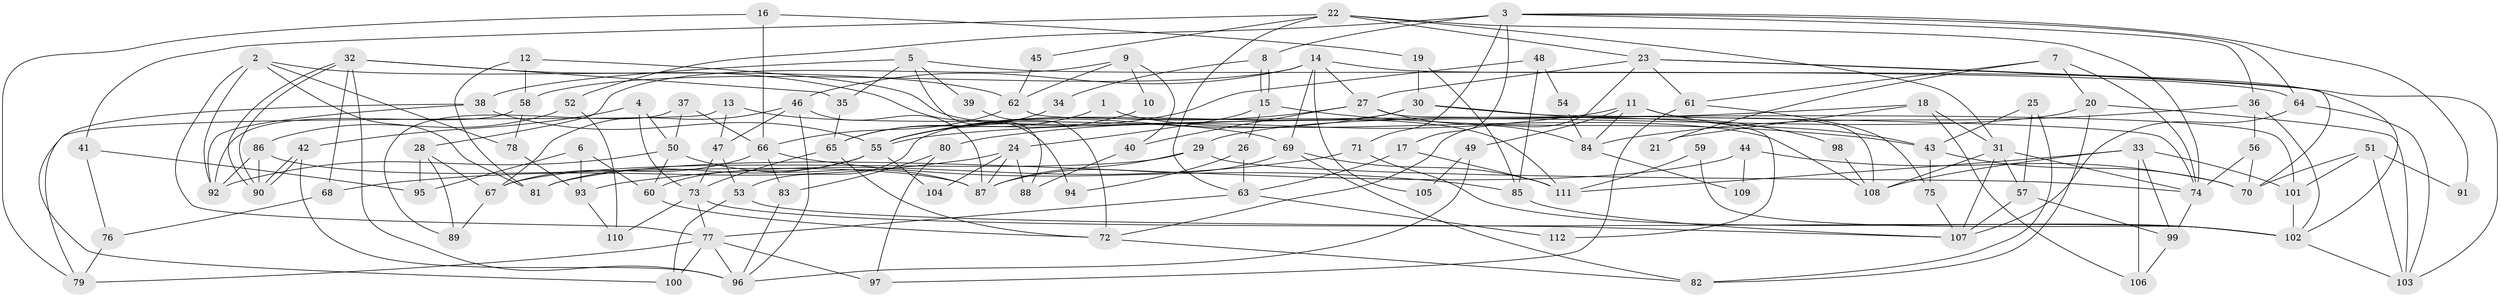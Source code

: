 // coarse degree distribution, {4: 0.29411764705882354, 5: 0.25, 3: 0.16176470588235295, 9: 0.058823529411764705, 6: 0.10294117647058823, 11: 0.029411764705882353, 7: 0.029411764705882353, 2: 0.014705882352941176, 8: 0.058823529411764705}
// Generated by graph-tools (version 1.1) at 2025/37/03/04/25 23:37:14]
// undirected, 112 vertices, 224 edges
graph export_dot {
  node [color=gray90,style=filled];
  1;
  2;
  3;
  4;
  5;
  6;
  7;
  8;
  9;
  10;
  11;
  12;
  13;
  14;
  15;
  16;
  17;
  18;
  19;
  20;
  21;
  22;
  23;
  24;
  25;
  26;
  27;
  28;
  29;
  30;
  31;
  32;
  33;
  34;
  35;
  36;
  37;
  38;
  39;
  40;
  41;
  42;
  43;
  44;
  45;
  46;
  47;
  48;
  49;
  50;
  51;
  52;
  53;
  54;
  55;
  56;
  57;
  58;
  59;
  60;
  61;
  62;
  63;
  64;
  65;
  66;
  67;
  68;
  69;
  70;
  71;
  72;
  73;
  74;
  75;
  76;
  77;
  78;
  79;
  80;
  81;
  82;
  83;
  84;
  85;
  86;
  87;
  88;
  89;
  90;
  91;
  92;
  93;
  94;
  95;
  96;
  97;
  98;
  99;
  100;
  101;
  102;
  103;
  104;
  105;
  106;
  107;
  108;
  109;
  110;
  111;
  112;
  1 -- 65;
  1 -- 108;
  2 -- 78;
  2 -- 81;
  2 -- 62;
  2 -- 77;
  2 -- 92;
  3 -- 64;
  3 -- 36;
  3 -- 8;
  3 -- 17;
  3 -- 52;
  3 -- 71;
  3 -- 91;
  4 -- 42;
  4 -- 73;
  4 -- 50;
  5 -- 88;
  5 -- 64;
  5 -- 35;
  5 -- 38;
  5 -- 39;
  6 -- 93;
  6 -- 60;
  6 -- 95;
  7 -- 74;
  7 -- 20;
  7 -- 21;
  7 -- 61;
  8 -- 15;
  8 -- 15;
  8 -- 34;
  9 -- 28;
  9 -- 62;
  9 -- 10;
  9 -- 40;
  10 -- 55;
  11 -- 84;
  11 -- 108;
  11 -- 43;
  11 -- 49;
  11 -- 80;
  12 -- 111;
  12 -- 58;
  12 -- 81;
  13 -- 47;
  13 -- 69;
  13 -- 79;
  14 -- 102;
  14 -- 46;
  14 -- 27;
  14 -- 58;
  14 -- 69;
  14 -- 105;
  15 -- 43;
  15 -- 24;
  15 -- 26;
  16 -- 79;
  16 -- 66;
  16 -- 19;
  17 -- 63;
  17 -- 111;
  18 -- 55;
  18 -- 106;
  18 -- 21;
  18 -- 31;
  19 -- 85;
  19 -- 30;
  20 -- 82;
  20 -- 103;
  20 -- 29;
  22 -- 31;
  22 -- 74;
  22 -- 23;
  22 -- 41;
  22 -- 45;
  22 -- 63;
  23 -- 27;
  23 -- 61;
  23 -- 70;
  23 -- 72;
  23 -- 103;
  24 -- 87;
  24 -- 68;
  24 -- 88;
  24 -- 104;
  25 -- 43;
  25 -- 82;
  25 -- 57;
  26 -- 63;
  26 -- 94;
  27 -- 55;
  27 -- 40;
  27 -- 84;
  27 -- 112;
  28 -- 67;
  28 -- 95;
  28 -- 89;
  29 -- 74;
  29 -- 67;
  29 -- 87;
  30 -- 53;
  30 -- 55;
  30 -- 74;
  30 -- 98;
  31 -- 57;
  31 -- 74;
  31 -- 107;
  31 -- 108;
  32 -- 90;
  32 -- 90;
  32 -- 96;
  32 -- 35;
  32 -- 68;
  32 -- 94;
  33 -- 101;
  33 -- 111;
  33 -- 99;
  33 -- 106;
  33 -- 108;
  34 -- 65;
  35 -- 65;
  36 -- 56;
  36 -- 102;
  36 -- 84;
  37 -- 89;
  37 -- 50;
  37 -- 66;
  38 -- 92;
  38 -- 55;
  38 -- 100;
  39 -- 72;
  40 -- 88;
  41 -- 76;
  41 -- 95;
  42 -- 90;
  42 -- 90;
  42 -- 96;
  43 -- 75;
  43 -- 70;
  44 -- 81;
  44 -- 70;
  44 -- 109;
  45 -- 62;
  46 -- 96;
  46 -- 87;
  46 -- 47;
  46 -- 67;
  47 -- 53;
  47 -- 73;
  48 -- 85;
  48 -- 55;
  48 -- 54;
  49 -- 96;
  49 -- 105;
  50 -- 87;
  50 -- 60;
  50 -- 92;
  51 -- 70;
  51 -- 101;
  51 -- 91;
  51 -- 103;
  52 -- 86;
  52 -- 110;
  53 -- 107;
  53 -- 100;
  54 -- 84;
  55 -- 60;
  55 -- 81;
  55 -- 104;
  56 -- 70;
  56 -- 74;
  57 -- 99;
  57 -- 107;
  58 -- 92;
  58 -- 78;
  59 -- 102;
  59 -- 111;
  60 -- 72;
  61 -- 75;
  61 -- 97;
  62 -- 66;
  62 -- 101;
  63 -- 77;
  63 -- 112;
  64 -- 103;
  64 -- 107;
  65 -- 72;
  65 -- 73;
  66 -- 67;
  66 -- 83;
  66 -- 85;
  67 -- 89;
  68 -- 76;
  69 -- 87;
  69 -- 82;
  69 -- 111;
  71 -- 102;
  71 -- 93;
  72 -- 82;
  73 -- 77;
  73 -- 102;
  73 -- 110;
  74 -- 99;
  75 -- 107;
  76 -- 79;
  77 -- 79;
  77 -- 96;
  77 -- 97;
  77 -- 100;
  78 -- 93;
  80 -- 97;
  80 -- 83;
  83 -- 96;
  84 -- 109;
  85 -- 107;
  86 -- 90;
  86 -- 92;
  86 -- 87;
  93 -- 110;
  98 -- 108;
  99 -- 106;
  101 -- 102;
  102 -- 103;
}
